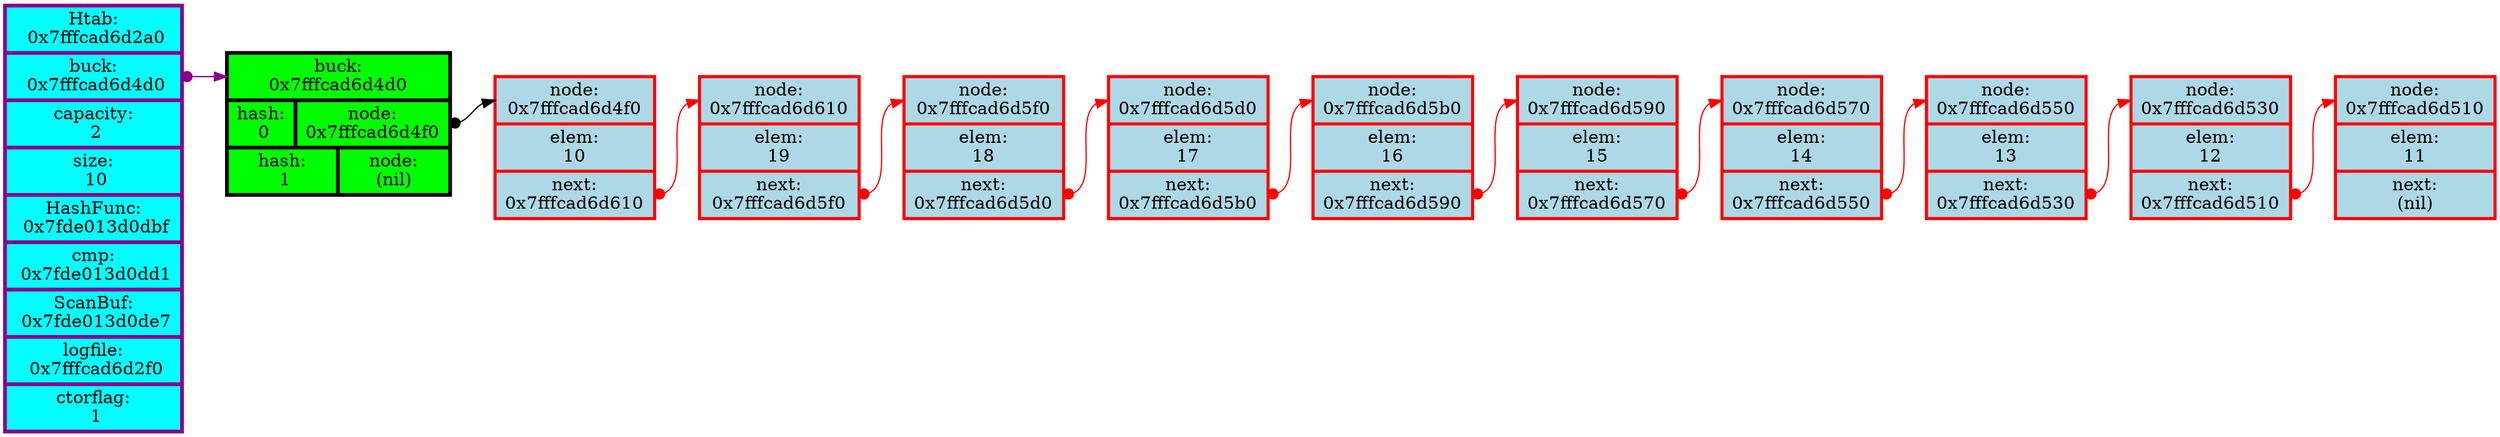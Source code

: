 digraph G{
	rankdir=LR;
	node[color="red",shape=record];
	HTAB [color = darkmagenta, style = filled, fillcolor = aqua, penwidth=3.0,  label = "Htab:\n 0x7fffcad6d2a0 | <BUCK> buck:\n 0x7fffcad6d4d0 | capacity:\n 2 | size:\n 10 | HashFunc:\n 0x7fde013d0dbf | cmp:\n 0x7fde013d0dd1 | ScanBuf:\n 0x7fde013d0de7 | logfile:\n 0x7fffcad6d2f0 | ctorflag:\n 1"];
	subgraph BUCKET {
		BUCKET [style = filled, fillcolor = green, penwidth=3.0, color = black, label = " <bucket> buck:\n0x7fffcad6d4d0 | {hash:\n 0 |<buck0> node:\n0x7fffcad6d4f0} | {hash:\n 1 |<buck1> node:\n(nil)}"];
	}
	HTAB:BUCK -> BUCKET:bucket[dir = both, arrowtail = dot, color = darkmagenta];
	NODE_0_0 [style = filled, fillcolor = lightblue, penwidth = 2.5, label = "<node0> node:\n0x7fffcad6d4f0 | elem:\n10 | <next0> next:\n0x7fffcad6d610"];
	NODE_0_1 [style = filled, fillcolor = lightblue, penwidth = 2.5, label = "<node1> node:\n0x7fffcad6d610 | elem:\n19 | <next1> next:\n0x7fffcad6d5f0"];
	NODE_0_2 [style = filled, fillcolor = lightblue, penwidth = 2.5, label = "<node2> node:\n0x7fffcad6d5f0 | elem:\n18 | <next2> next:\n0x7fffcad6d5d0"];
	NODE_0_3 [style = filled, fillcolor = lightblue, penwidth = 2.5, label = "<node3> node:\n0x7fffcad6d5d0 | elem:\n17 | <next3> next:\n0x7fffcad6d5b0"];
	NODE_0_4 [style = filled, fillcolor = lightblue, penwidth = 2.5, label = "<node4> node:\n0x7fffcad6d5b0 | elem:\n16 | <next4> next:\n0x7fffcad6d590"];
	NODE_0_5 [style = filled, fillcolor = lightblue, penwidth = 2.5, label = "<node5> node:\n0x7fffcad6d590 | elem:\n15 | <next5> next:\n0x7fffcad6d570"];
	NODE_0_6 [style = filled, fillcolor = lightblue, penwidth = 2.5, label = "<node6> node:\n0x7fffcad6d570 | elem:\n14 | <next6> next:\n0x7fffcad6d550"];
	NODE_0_7 [style = filled, fillcolor = lightblue, penwidth = 2.5, label = "<node7> node:\n0x7fffcad6d550 | elem:\n13 | <next7> next:\n0x7fffcad6d530"];
	NODE_0_8 [style = filled, fillcolor = lightblue, penwidth = 2.5, label = "<node8> node:\n0x7fffcad6d530 | elem:\n12 | <next8> next:\n0x7fffcad6d510"];
	NODE_0_9 [style = filled, fillcolor = lightblue, penwidth = 2.5, label = "<node9> node:\n0x7fffcad6d510 | elem:\n11 | <next9> next:\n(nil)"];
	BUCKET:buck0 -> NODE_0_0:node0[dir = both, arrowtail = dot];
	BUCKET:buck0 -> NODE_0_0[color = invis];
	NODE_0_0 -> NODE_0_1 [color = invis];
	NODE_0_0:next0 -> NODE_0_1:next1[color = invis];
	NODE_0_0:node0 -> NODE_0_1:node1[color = invis];
	NODE_0_0:next0 -> NODE_0_1:node1[dir = both, arrowtail = dot, color = red];
	NODE_0_1 -> NODE_0_2 [color = invis];
	NODE_0_1:next1 -> NODE_0_2:next2[color = invis];
	NODE_0_1:node1 -> NODE_0_2:node2[color = invis];
	NODE_0_1:next1 -> NODE_0_2:node2[dir = both, arrowtail = dot, color = red];
	NODE_0_2 -> NODE_0_3 [color = invis];
	NODE_0_2:next2 -> NODE_0_3:next3[color = invis];
	NODE_0_2:node2 -> NODE_0_3:node3[color = invis];
	NODE_0_2:next2 -> NODE_0_3:node3[dir = both, arrowtail = dot, color = red];
	NODE_0_3 -> NODE_0_4 [color = invis];
	NODE_0_3:next3 -> NODE_0_4:next4[color = invis];
	NODE_0_3:node3 -> NODE_0_4:node4[color = invis];
	NODE_0_3:next3 -> NODE_0_4:node4[dir = both, arrowtail = dot, color = red];
	NODE_0_4 -> NODE_0_5 [color = invis];
	NODE_0_4:next4 -> NODE_0_5:next5[color = invis];
	NODE_0_4:node4 -> NODE_0_5:node5[color = invis];
	NODE_0_4:next4 -> NODE_0_5:node5[dir = both, arrowtail = dot, color = red];
	NODE_0_5 -> NODE_0_6 [color = invis];
	NODE_0_5:next5 -> NODE_0_6:next6[color = invis];
	NODE_0_5:node5 -> NODE_0_6:node6[color = invis];
	NODE_0_5:next5 -> NODE_0_6:node6[dir = both, arrowtail = dot, color = red];
	NODE_0_6 -> NODE_0_7 [color = invis];
	NODE_0_6:next6 -> NODE_0_7:next7[color = invis];
	NODE_0_6:node6 -> NODE_0_7:node7[color = invis];
	NODE_0_6:next6 -> NODE_0_7:node7[dir = both, arrowtail = dot, color = red];
	NODE_0_7 -> NODE_0_8 [color = invis];
	NODE_0_7:next7 -> NODE_0_8:next8[color = invis];
	NODE_0_7:node7 -> NODE_0_8:node8[color = invis];
	NODE_0_7:next7 -> NODE_0_8:node8[dir = both, arrowtail = dot, color = red];
	NODE_0_8 -> NODE_0_9 [color = invis];
	NODE_0_8:next8 -> NODE_0_9:next9[color = invis];
	NODE_0_8:node8 -> NODE_0_9:node9[color = invis];
	NODE_0_8:next8 -> NODE_0_9:node9[dir = both, arrowtail = dot, color = red];
}
